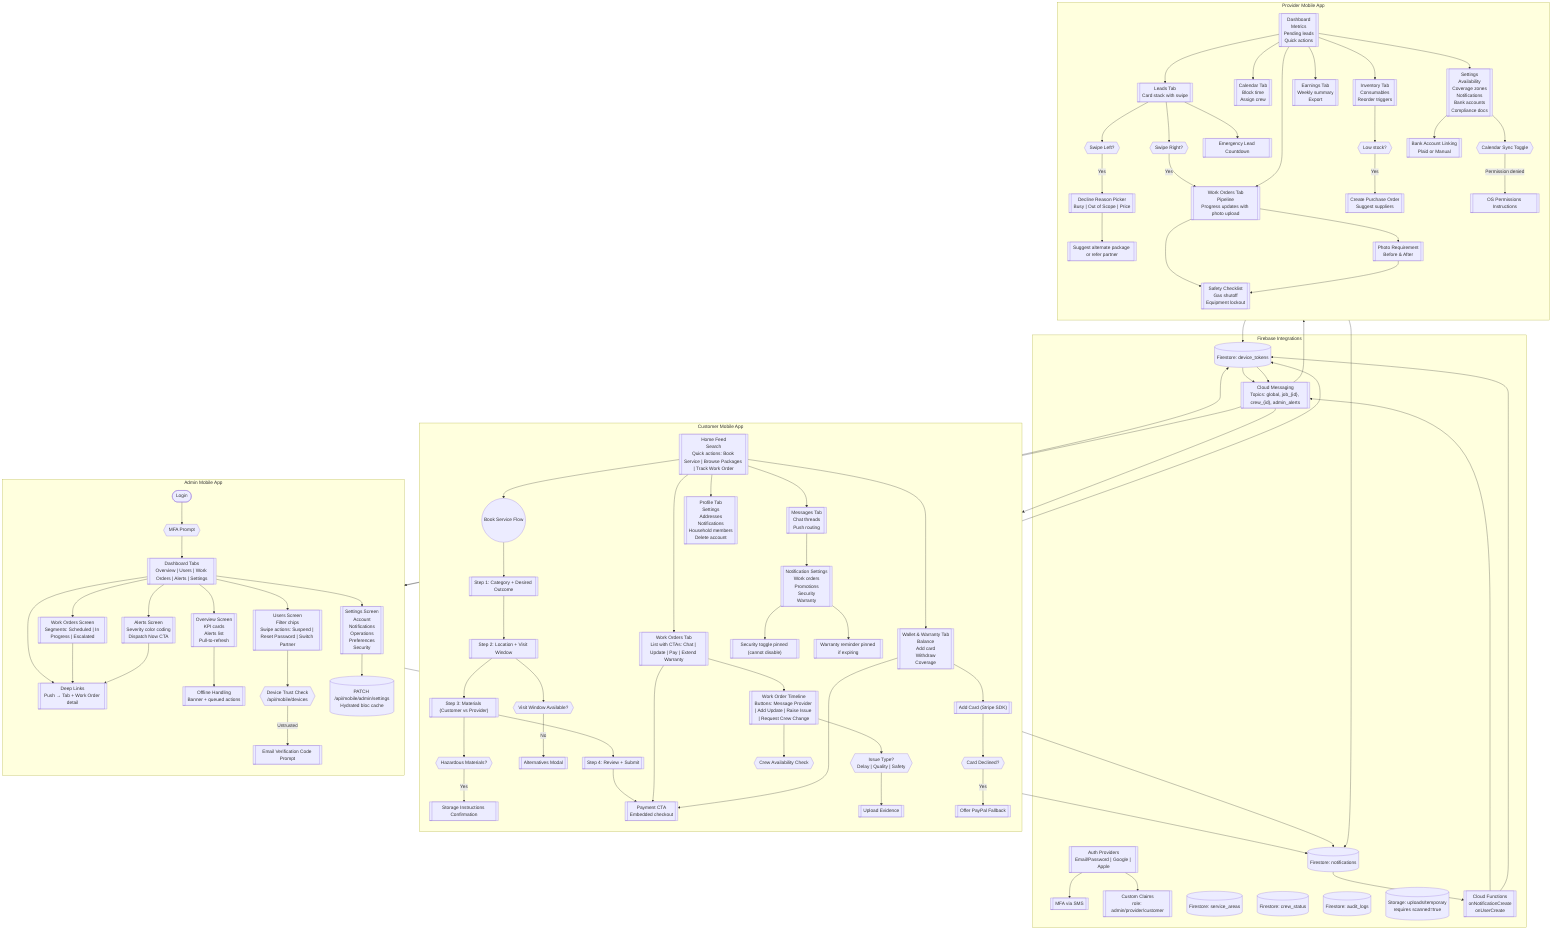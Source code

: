 %% Mermaid diagram describing current FixIt phone (Flutter) applications
%% Includes admin, customer, and provider mobile experiences with supporting flows and Firebase services.

flowchart TB
    subgraph AdminMobile[Admin Mobile App]
        direction TB
        AdminMobileEntry(["Login"])
        AdminMFA{{"MFA Prompt"}}
        AdminTabs[["Dashboard Tabs\nOverview | Users | Work Orders | Alerts | Settings"]]
        AdminOverview[["Overview Screen\nKPI cards\nAlerts list\nPull-to-refresh"]]
        AdminUsers[["Users Screen\nFilter chips\nSwipe actions: Suspend | Reset Password | Switch Partner"]]
        AdminWorkOrders[["Work Orders Screen\nSegments: Scheduled | In Progress | Escalated"]]
        AdminAlerts[["Alerts Screen\nSeverity color coding\nDispatch Now CTA"]]
        AdminSettings[["Settings Screen\nAccount\nNotifications\nOperations\nPreferences\nSecurity"]]
        DeviceTrust{{"Device Trust Check\n/api/mobile/devices"}}
        VerificationCode[["Email Verification Code Prompt"]]
        DeepLinks[["Deep Links\nPush → Tab + Work Order detail"]]
        OfflineBanner[["Offline Handling\nBanner + queued actions"]]
        SettingsSync[("PATCH /api/mobile/admin/settings\nHydrated bloc cache")]
        AdminMobileEntry --> AdminMFA
        AdminMFA --> AdminTabs
        AdminTabs --> AdminOverview
        AdminTabs --> AdminUsers
        AdminTabs --> AdminWorkOrders
        AdminTabs --> AdminAlerts
        AdminTabs --> AdminSettings
        AdminTabs --> DeepLinks
        AdminOverview --> OfflineBanner
        AdminUsers --> DeviceTrust
        DeviceTrust -->|"Untrusted"| VerificationCode
        AdminSettings --> SettingsSync
        AdminWorkOrders --> DeepLinks
        AdminAlerts --> DeepLinks
    end

    subgraph CustomerMobile[Customer Mobile App]
        direction TB
        CustomerHome[["Home Feed\nSearch\nQuick actions: Book Service | Browse Packages | Track Work Order"]]
        CustomerBooking(("Book Service Flow"))
        Step1[["Step 1: Category + Desired Outcome"]]
        Step2[["Step 2: Location + Visit Window"]]
        Step3[["Step 3: Materials (Customer vs Provider)"]]
        Step4[["Step 4: Review + Submit"]]
        AvailabilityCheck{{"Visit Window Available?"}}
        HazardCheck{{"Hazardous Materials?"}}
        AlternativeModal[["Alternatives Modal"]]
        StoragePrompt[["Storage Instructions Confirmation"]]
        CustomerWorkOrders[["Work Orders Tab\nList with CTAs: Chat | Update | Pay | Extend Warranty"]]
        WorkOrderTimeline[["Work Order Timeline\nButtons: Message Provider | Add Update | Raise Issue | Request Crew Change"]]
        IssueType{{"Issue Type?\nDelay | Quality | Safety"}}
        EvidenceUpload[["Upload Evidence"]]
        CrewAvailability{{"Crew Availability Check"}}
        PaymentCTA[["Payment CTA\nEmbedded checkout"]]
        MessagesTab[["Messages Tab\nChat threads\nPush routing"]]
        WalletTab[["Wallet & Warranty Tab\nBalance\nAdd card\nWithdraw\nCoverage"]]
        AddCardFlow[["Add Card (Stripe SDK)" ]]
        CardDeclined{{"Card Declined?"}}
        PayPalFallback[["Offer PayPal Fallback"]]
        ProfileTab[["Profile Tab\nSettings\nAddresses\nNotifications\nHousehold members\nDelete account"]]
        NotificationToggles[["Notification Settings\nWork orders\nPromotions\nSecurity\nWarranty"]]
        SecurityPinned[["Security toggle pinned (cannot disable)"]]
        WarrantyReminder[["Warranty reminder pinned if expiring"]]
        CustomerHome --> CustomerBooking
        CustomerBooking --> Step1 --> Step2 --> Step3 --> Step4
        Step2 --> AvailabilityCheck
        AvailabilityCheck -- "No" --> AlternativeModal
        Step3 --> HazardCheck
        HazardCheck -- "Yes" --> StoragePrompt
        Step4 --> PaymentCTA
        CustomerHome --> CustomerWorkOrders
        CustomerWorkOrders --> WorkOrderTimeline
        WorkOrderTimeline --> IssueType
        IssueType --> EvidenceUpload
        WorkOrderTimeline --> CrewAvailability
        CustomerWorkOrders --> PaymentCTA
        CustomerHome --> MessagesTab
        MessagesTab --> NotificationToggles
        NotificationToggles --> SecurityPinned
        NotificationToggles --> WarrantyReminder
        CustomerHome --> WalletTab
        WalletTab --> AddCardFlow
        AddCardFlow --> CardDeclined
        CardDeclined -- "Yes" --> PayPalFallback
        WalletTab --> PaymentCTA
        CustomerHome --> ProfileTab
    end

    subgraph ProviderMobile[Provider Mobile App]
        direction TB
        ProviderDashboard[["Dashboard\nMetrics\nPending leads\nQuick actions"]]
        ProviderLeads[["Leads Tab\nCard stack with swipe"]]
        AcceptLead{{"Swipe Right?"}}
        DeclineLead{{"Swipe Left?"}}
        DeclineReasons[["Decline Reason Picker\nBusy | Out of Scope | Price"]]
        PriceSuggest[["Suggest alternate package or refer partner"]]
        EmergencyBadge[["Emergency Lead Countdown"]]
        ProviderWorkOrders[["Work Orders Tab\nPipeline\nProgress updates with photo upload"]]
        CompletionPhotos[["Photo Requirement\nBefore & After"]]
        SafetyChecklist[["Safety Checklist\nGas shutoff\nEquipment lockout"]]
        ProviderCalendar[["Calendar Tab\nBlock time\nAssign crew"]]
        ProviderInventory[["Inventory Tab\nConsumables\nReorder triggers"]]
        ReorderPrompt{{"Low stock?"}}
        PurchaseOrder[["Create Purchase Order\nSuggest suppliers"]]
        ProviderEarnings[["Earnings Tab\nWeekly summary\nExport"]]
        ProviderSettings[["Settings\nAvailability\nCoverage zones\nNotifications\nBank accounts\nCompliance docs"]]
        CalendarSync{{"Calendar Sync Toggle"}}
        OSInstructions[["OS Permissions Instructions"]]
        BankLink[["Bank Account Linking\nPlaid or Manual"]]
        ProviderDashboard --> ProviderLeads
        ProviderDashboard --> ProviderWorkOrders
        ProviderDashboard --> ProviderCalendar
        ProviderDashboard --> ProviderInventory
        ProviderDashboard --> ProviderEarnings
        ProviderDashboard --> ProviderSettings
        ProviderLeads --> AcceptLead
        AcceptLead -- "Yes" --> ProviderWorkOrders
        ProviderLeads --> DeclineLead
        DeclineLead -- "Yes" --> DeclineReasons
        DeclineReasons --> PriceSuggest
        ProviderLeads --> EmergencyBadge
        ProviderWorkOrders --> CompletionPhotos
        CompletionPhotos --> SafetyChecklist
        ProviderWorkOrders --> SafetyChecklist
        ProviderInventory --> ReorderPrompt
        ReorderPrompt -- "Yes" --> PurchaseOrder
        ProviderSettings --> CalendarSync
        CalendarSync -- "Permission denied" --> OSInstructions
        ProviderSettings --> BankLink
    end

    subgraph FirebaseServices[Firebase Integrations]
        direction TB
        AuthProviders[["Auth Providers\nEmail/Password | Google | Apple"]]
        MFASMS[["MFA via SMS"]]
        CustomClaims[["Custom Claims\nrole: admin/provider/customer"]]
        NotificationsCol[("Firestore: notifications")]
        DeviceTokens[("Firestore: device_tokens")]
        ServiceAreas[("Firestore: service_areas")]
        CrewStatus[("Firestore: crew_status")]
        AuditLogs[("Firestore: audit_logs")]
        CloudMessaging[["Cloud Messaging\nTopics: global, job_{id}, crew_{id}, admin_alerts"]]
        StorageBucket[("Storage: uploads/temporary\nrequires scanned=true" )]
        Functions[["Cloud Functions\nonNotificationCreate\nonUserCreate"]]
        AuthProviders --> MFASMS
        AuthProviders --> CustomClaims
        DeviceTokens --> CloudMessaging
        NotificationsCol --> Functions
        Functions --> CloudMessaging
        Functions --> DeviceTokens
    end

    AdminMobile --> DeviceTokens
    CustomerMobile --> DeviceTokens
    ProviderMobile --> DeviceTokens
    AdminMobile --> NotificationsCol
    CustomerMobile --> NotificationsCol
    ProviderMobile --> NotificationsCol
    DeviceTokens --> CloudMessaging
    CloudMessaging --> AdminMobile
    CloudMessaging --> CustomerMobile
    CloudMessaging --> ProviderMobile